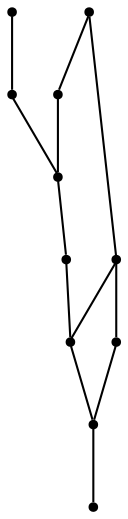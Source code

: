 graph {
  node [shape=point,comment="{\"directed\":false,\"doi\":\"10.1007/978-3-031-49275-4_7\",\"figure\":\"6 (2)\"}"]

  v0 [pos="1164.5438789427942,206.27666007736923"]
  v1 [pos="1239.555828703291,281.2876905168816"]
  v2 [pos="1381.2450671397837,422.9751924581829"]
  v3 [pos="1464.5916779847798,506.3207778611915"]
  v4 [pos="1314.5677784637871,289.6222494546052"]
  v5 [pos="1314.5677784637871,222.94577795281634"]
  v6 [pos="1381.2450671397842,506.3207778611915"]
  v7 [pos="1131.2052346047958,506.3207778611915"]
  v8 [pos="1014.519947627593,506.3207778611916"]
  v9 [pos="1047.8585919655911,356.29872095639405"]
  v10 [pos="1106.201251351297,414.6406335204593"]

  v8 -- v7 [id="-3",pos="1014.519947627593,506.3207778611916 1131.2052346047958,506.3207778611915 1131.2052346047958,506.3207778611915 1131.2052346047958,506.3207778611915"]
  v7 -- v6 [id="-4",pos="1131.2052346047958,506.3207778611915 1381.2450671397842,506.3207778611915 1381.2450671397842,506.3207778611915 1381.2450671397842,506.3207778611915"]
  v6 -- v3 [id="-5",pos="1381.2450671397842,506.3207778611915 1464.5916779847798,506.3207778611915 1464.5916779847798,506.3207778611915 1464.5916779847798,506.3207778611915"]
  v8 -- v10 [id="-8",pos="1014.519947627593,506.3207778611916 1106.201251351297,414.6406335204593 1106.201251351297,414.6406335204593 1106.201251351297,414.6406335204593"]
  v10 -- v2 [id="-9",pos="1106.201251351297,414.6406335204593 1164.5439107370032,356.29872095639405 1164.5439107370032,356.29872095639405 1164.5439107370032,356.29872095639405 1314.567810257996,356.29872095639405 1314.567810257996,356.29872095639405 1314.567810257996,356.29872095639405 1381.2450671397837,422.9751924581829 1381.2450671397837,422.9751924581829 1381.2450671397837,422.9751924581829"]
  v9 -- v1 [id="-11",pos="1047.8585919655911,356.29872095639405 1164.5439107370032,356.29872095639405 1164.5439107370032,356.29872095639405 1164.5439107370032,356.29872095639405 1239.555828703291,281.2876905168816 1239.555828703291,281.2876905168816 1239.555828703291,281.2876905168816"]
  v10 -- v9 [id="-12",pos="1106.201251351297,414.6406335204593 1047.8585919655911,356.29872095639405 1047.8585919655911,356.29872095639405 1047.8585919655911,356.29872095639405"]
  v1 -- v0 [id="-13",pos="1239.555828703291,281.2876905168816 1164.5438789427942,206.27666007736923 1164.5438789427942,206.27666007736923 1164.5438789427942,206.27666007736923"]
  v2 -- v1 [id="-14",pos="1381.2450671397837,422.9751924581829 1239.555828703291,281.2876905168816 1239.555828703291,281.2876905168816 1239.555828703291,281.2876905168816"]
  v3 -- v2 [id="-15",pos="1464.5916779847798,506.3207778611915 1381.2450671397837,422.9751924581829 1381.2450671397837,422.9751924581829 1381.2450671397837,422.9751924581829"]
  v5 -- v4 [id="-29",pos="1314.5677784637871,222.94577795281634 1314.5677784637871,289.6222494546052 1314.5677784637871,289.6222494546052 1314.5677784637871,289.6222494546052"]
  v4 -- v6 [id="-33",pos="1314.5677784637871,289.6222494546052 1314.567810257996,356.29872095639405 1314.567810257996,356.29872095639405 1314.567810257996,356.29872095639405 1314.567810257996,506.3207818354189 1314.567810257996,506.3207818354189 1314.567810257996,506.3207818354189 1381.2450671397842,506.3207778611915 1381.2450671397842,506.3207778611915 1381.2450671397842,506.3207778611915"]
}
